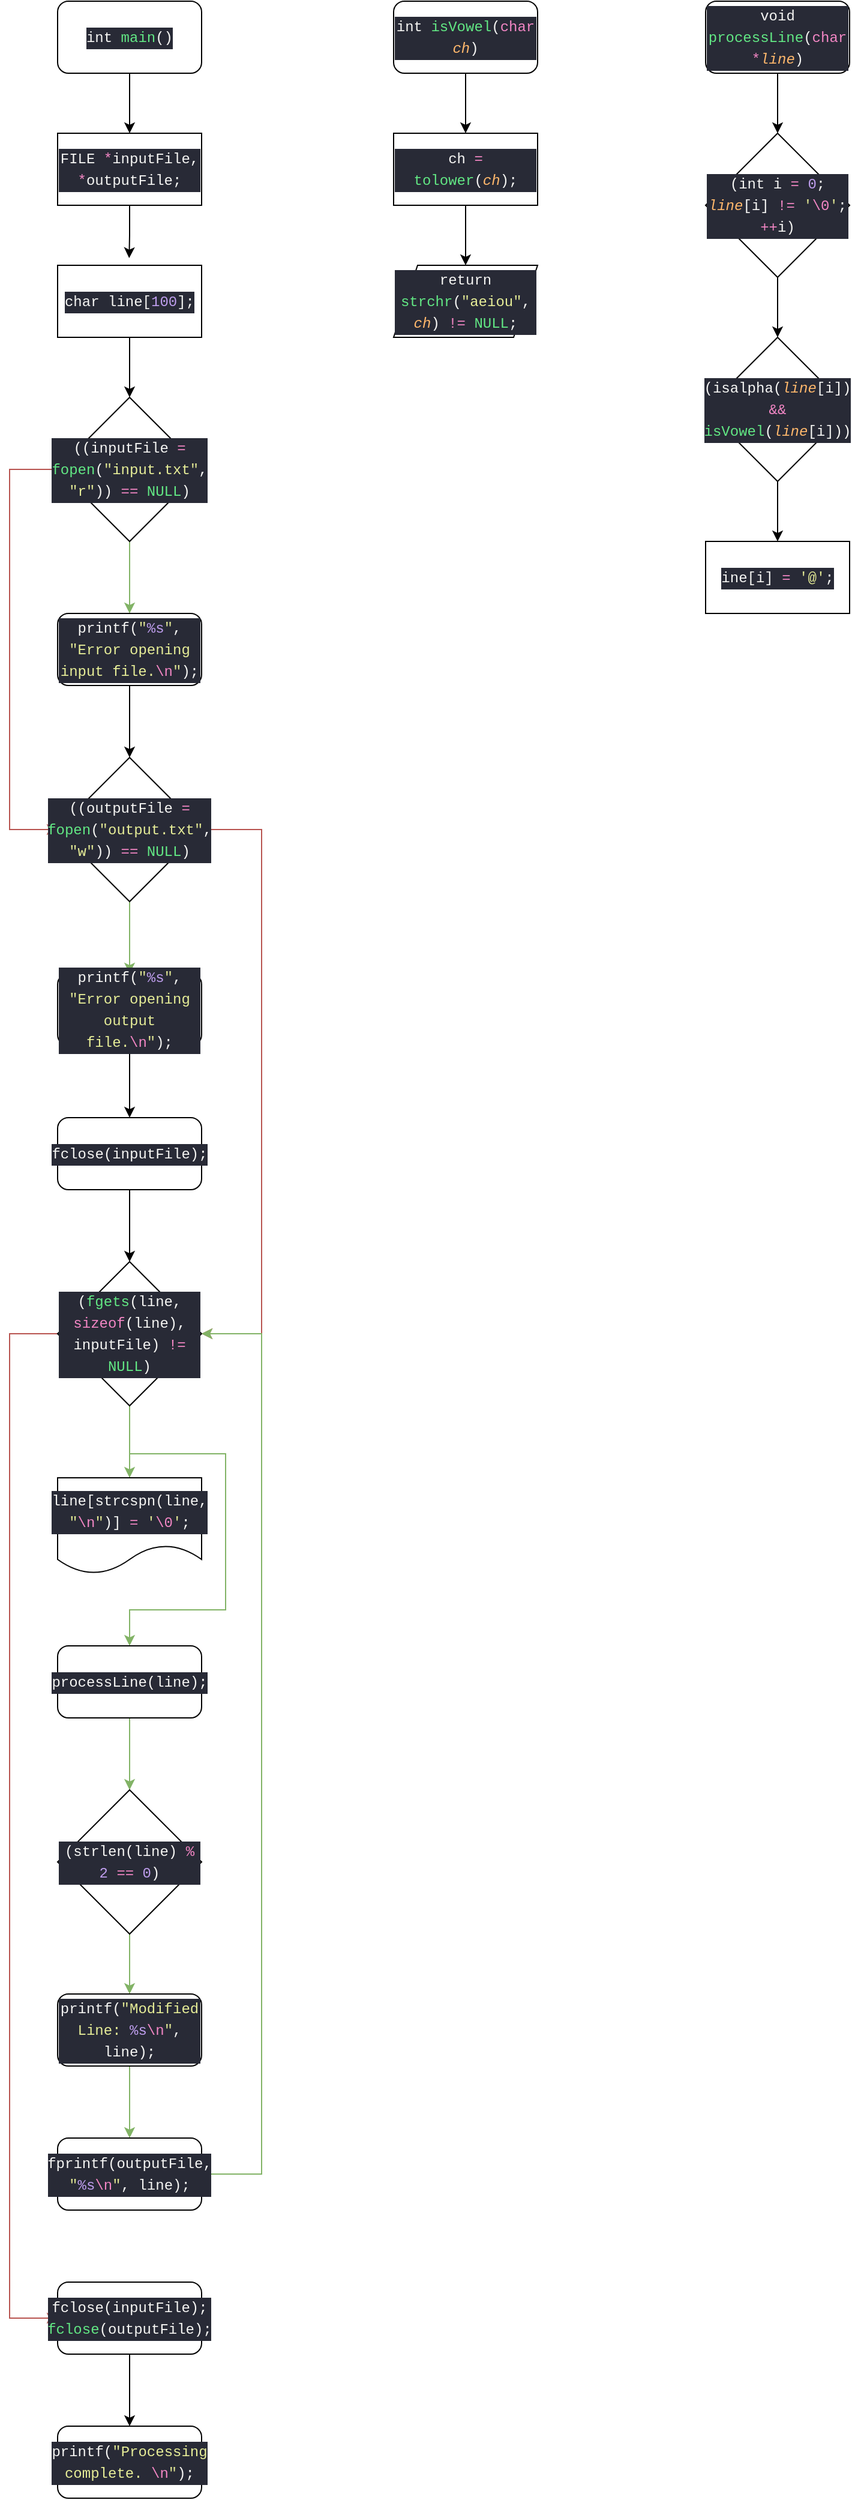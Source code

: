 <mxfile version="22.1.11" type="github">
  <diagram name="Page-1" id="LmZVH0HZA_JCahwHw8qR">
    <mxGraphModel dx="867" dy="579" grid="1" gridSize="10" guides="1" tooltips="1" connect="1" arrows="1" fold="1" page="1" pageScale="1" pageWidth="850" pageHeight="1100" math="0" shadow="0">
      <root>
        <mxCell id="0" />
        <mxCell id="1" parent="0" />
        <mxCell id="akcN_yiPSHRHWu52OyTJ-7" style="edgeStyle=orthogonalEdgeStyle;rounded=0;orthogonalLoop=1;jettySize=auto;html=1;exitX=0.5;exitY=1;exitDx=0;exitDy=0;entryX=0.5;entryY=0;entryDx=0;entryDy=0;" edge="1" parent="1" source="akcN_yiPSHRHWu52OyTJ-5" target="akcN_yiPSHRHWu52OyTJ-6">
          <mxGeometry relative="1" as="geometry" />
        </mxCell>
        <mxCell id="akcN_yiPSHRHWu52OyTJ-5" value="&lt;div style=&quot;color: rgb(246, 246, 244); background-color: rgb(40, 42, 54); font-family: Menlo, Monaco, &amp;quot;Courier New&amp;quot;, monospace; line-height: 18px;&quot;&gt;int &lt;span style=&quot;color: rgb(98, 232, 132);&quot;&gt;main&lt;/span&gt;()&lt;br&gt;&lt;/div&gt;" style="rounded=1;whiteSpace=wrap;html=1;" vertex="1" parent="1">
          <mxGeometry x="170" y="60" width="120" height="60" as="geometry" />
        </mxCell>
        <mxCell id="akcN_yiPSHRHWu52OyTJ-6" value="&lt;div style=&quot;color: rgb(246, 246, 244); background-color: rgb(40, 42, 54); font-family: Menlo, Monaco, &amp;quot;Courier New&amp;quot;, monospace; line-height: 18px;&quot;&gt;FILE &lt;span style=&quot;color: #f286c4;&quot;&gt;*&lt;/span&gt;inputFile, &lt;span style=&quot;color: #f286c4;&quot;&gt;*&lt;/span&gt;outputFile;&lt;/div&gt;" style="rounded=0;whiteSpace=wrap;html=1;" vertex="1" parent="1">
          <mxGeometry x="170" y="170" width="120" height="60" as="geometry" />
        </mxCell>
        <mxCell id="akcN_yiPSHRHWu52OyTJ-11" style="edgeStyle=orthogonalEdgeStyle;rounded=0;orthogonalLoop=1;jettySize=auto;html=1;exitX=0.5;exitY=1;exitDx=0;exitDy=0;entryX=0.5;entryY=0;entryDx=0;entryDy=0;" edge="1" parent="1" source="akcN_yiPSHRHWu52OyTJ-8" target="akcN_yiPSHRHWu52OyTJ-10">
          <mxGeometry relative="1" as="geometry" />
        </mxCell>
        <mxCell id="akcN_yiPSHRHWu52OyTJ-8" value="&lt;div style=&quot;color: rgb(246, 246, 244); background-color: rgb(40, 42, 54); font-family: Menlo, Monaco, &amp;quot;Courier New&amp;quot;, monospace; line-height: 18px;&quot;&gt;char line[&lt;span style=&quot;color: #bf9eee;&quot;&gt;100&lt;/span&gt;];&lt;/div&gt;" style="rounded=0;whiteSpace=wrap;html=1;" vertex="1" parent="1">
          <mxGeometry x="170" y="280" width="120" height="60" as="geometry" />
        </mxCell>
        <mxCell id="akcN_yiPSHRHWu52OyTJ-9" style="edgeStyle=orthogonalEdgeStyle;rounded=0;orthogonalLoop=1;jettySize=auto;html=1;exitX=0.5;exitY=1;exitDx=0;exitDy=0;entryX=0.497;entryY=-0.1;entryDx=0;entryDy=0;entryPerimeter=0;" edge="1" parent="1" source="akcN_yiPSHRHWu52OyTJ-6" target="akcN_yiPSHRHWu52OyTJ-8">
          <mxGeometry relative="1" as="geometry" />
        </mxCell>
        <mxCell id="akcN_yiPSHRHWu52OyTJ-13" style="edgeStyle=orthogonalEdgeStyle;rounded=0;orthogonalLoop=1;jettySize=auto;html=1;exitX=0.5;exitY=1;exitDx=0;exitDy=0;entryX=0.5;entryY=0;entryDx=0;entryDy=0;fillColor=#d5e8d4;strokeColor=#82b366;" edge="1" parent="1" source="akcN_yiPSHRHWu52OyTJ-10" target="akcN_yiPSHRHWu52OyTJ-12">
          <mxGeometry relative="1" as="geometry" />
        </mxCell>
        <mxCell id="akcN_yiPSHRHWu52OyTJ-17" style="edgeStyle=orthogonalEdgeStyle;rounded=0;orthogonalLoop=1;jettySize=auto;html=1;exitX=0;exitY=0.5;exitDx=0;exitDy=0;entryX=0;entryY=0.5;entryDx=0;entryDy=0;fillColor=#f8cecc;strokeColor=#b85450;" edge="1" parent="1" source="akcN_yiPSHRHWu52OyTJ-10" target="akcN_yiPSHRHWu52OyTJ-14">
          <mxGeometry relative="1" as="geometry">
            <Array as="points">
              <mxPoint x="130" y="450" />
              <mxPoint x="130" y="750" />
            </Array>
          </mxGeometry>
        </mxCell>
        <mxCell id="akcN_yiPSHRHWu52OyTJ-10" value="&lt;div style=&quot;color: rgb(246, 246, 244); background-color: rgb(40, 42, 54); font-family: Menlo, Monaco, &amp;quot;Courier New&amp;quot;, monospace; line-height: 18px;&quot;&gt;((inputFile &lt;span style=&quot;color: #f286c4;&quot;&gt;=&lt;/span&gt; &lt;span style=&quot;color: #62e884;&quot;&gt;fopen&lt;/span&gt;(&lt;span style=&quot;color: #dee492;&quot;&gt;&quot;&lt;/span&gt;&lt;span style=&quot;color: #e7ee98;&quot;&gt;input.txt&lt;/span&gt;&lt;span style=&quot;color: #dee492;&quot;&gt;&quot;&lt;/span&gt;, &lt;span style=&quot;color: #dee492;&quot;&gt;&quot;&lt;/span&gt;&lt;span style=&quot;color: #e7ee98;&quot;&gt;r&lt;/span&gt;&lt;span style=&quot;color: #dee492;&quot;&gt;&quot;&lt;/span&gt;)) &lt;span style=&quot;color: #f286c4;&quot;&gt;==&lt;/span&gt; &lt;span style=&quot;color: #62e884;&quot;&gt;NULL&lt;/span&gt;)&lt;/div&gt;" style="rhombus;whiteSpace=wrap;html=1;" vertex="1" parent="1">
          <mxGeometry x="170" y="390" width="120" height="120" as="geometry" />
        </mxCell>
        <mxCell id="akcN_yiPSHRHWu52OyTJ-16" style="edgeStyle=orthogonalEdgeStyle;rounded=0;orthogonalLoop=1;jettySize=auto;html=1;exitX=0.5;exitY=1;exitDx=0;exitDy=0;entryX=0.5;entryY=0;entryDx=0;entryDy=0;" edge="1" parent="1" source="akcN_yiPSHRHWu52OyTJ-12" target="akcN_yiPSHRHWu52OyTJ-14">
          <mxGeometry relative="1" as="geometry" />
        </mxCell>
        <mxCell id="akcN_yiPSHRHWu52OyTJ-12" value="&lt;div style=&quot;color: rgb(246, 246, 244); background-color: rgb(40, 42, 54); font-family: Menlo, Monaco, &amp;quot;Courier New&amp;quot;, monospace; line-height: 18px;&quot;&gt;printf(&lt;span style=&quot;color: #dee492;&quot;&gt;&quot;&lt;/span&gt;&lt;span style=&quot;color: #bf9eee;&quot;&gt;%s&lt;/span&gt;&lt;span style=&quot;color: #dee492;&quot;&gt;&quot;&lt;/span&gt;, &lt;span style=&quot;color: #dee492;&quot;&gt;&quot;&lt;/span&gt;&lt;span style=&quot;color: #e7ee98;&quot;&gt;Error opening input file.&lt;/span&gt;&lt;span style=&quot;color: #f286c4;&quot;&gt;\n&lt;/span&gt;&lt;span style=&quot;color: #dee492;&quot;&gt;&quot;&lt;/span&gt;);&lt;/div&gt;" style="rounded=1;whiteSpace=wrap;html=1;" vertex="1" parent="1">
          <mxGeometry x="170" y="570" width="120" height="60" as="geometry" />
        </mxCell>
        <mxCell id="akcN_yiPSHRHWu52OyTJ-19" style="edgeStyle=orthogonalEdgeStyle;rounded=0;orthogonalLoop=1;jettySize=auto;html=1;exitX=0.5;exitY=1;exitDx=0;exitDy=0;fillColor=#d5e8d4;strokeColor=#82b366;" edge="1" parent="1" source="akcN_yiPSHRHWu52OyTJ-14" target="akcN_yiPSHRHWu52OyTJ-18">
          <mxGeometry relative="1" as="geometry" />
        </mxCell>
        <mxCell id="akcN_yiPSHRHWu52OyTJ-24" style="edgeStyle=orthogonalEdgeStyle;rounded=0;orthogonalLoop=1;jettySize=auto;html=1;exitX=1;exitY=0.5;exitDx=0;exitDy=0;entryX=1;entryY=0.5;entryDx=0;entryDy=0;fillColor=#f8cecc;strokeColor=#b85450;" edge="1" parent="1" source="akcN_yiPSHRHWu52OyTJ-14" target="akcN_yiPSHRHWu52OyTJ-22">
          <mxGeometry relative="1" as="geometry">
            <Array as="points">
              <mxPoint x="340" y="750" />
              <mxPoint x="340" y="1170" />
            </Array>
          </mxGeometry>
        </mxCell>
        <mxCell id="akcN_yiPSHRHWu52OyTJ-14" value="&lt;div style=&quot;color: rgb(246, 246, 244); background-color: rgb(40, 42, 54); font-family: Menlo, Monaco, &amp;quot;Courier New&amp;quot;, monospace; line-height: 18px;&quot;&gt;((outputFile &lt;span style=&quot;color: #f286c4;&quot;&gt;=&lt;/span&gt; &lt;span style=&quot;color: #62e884;&quot;&gt;fopen&lt;/span&gt;(&lt;span style=&quot;color: #dee492;&quot;&gt;&quot;&lt;/span&gt;&lt;span style=&quot;color: #e7ee98;&quot;&gt;output.txt&lt;/span&gt;&lt;span style=&quot;color: #dee492;&quot;&gt;&quot;&lt;/span&gt;, &lt;span style=&quot;color: #dee492;&quot;&gt;&quot;&lt;/span&gt;&lt;span style=&quot;color: #e7ee98;&quot;&gt;w&lt;/span&gt;&lt;span style=&quot;color: #dee492;&quot;&gt;&quot;&lt;/span&gt;)) &lt;span style=&quot;color: #f286c4;&quot;&gt;==&lt;/span&gt; &lt;span style=&quot;color: #62e884;&quot;&gt;NULL&lt;/span&gt;)&lt;/div&gt;" style="rhombus;whiteSpace=wrap;html=1;" vertex="1" parent="1">
          <mxGeometry x="170" y="690" width="120" height="120" as="geometry" />
        </mxCell>
        <mxCell id="akcN_yiPSHRHWu52OyTJ-21" style="edgeStyle=orthogonalEdgeStyle;rounded=0;orthogonalLoop=1;jettySize=auto;html=1;exitX=0.5;exitY=1;exitDx=0;exitDy=0;entryX=0.5;entryY=0;entryDx=0;entryDy=0;" edge="1" parent="1" source="akcN_yiPSHRHWu52OyTJ-18" target="akcN_yiPSHRHWu52OyTJ-20">
          <mxGeometry relative="1" as="geometry" />
        </mxCell>
        <mxCell id="akcN_yiPSHRHWu52OyTJ-18" value="&lt;div style=&quot;color: rgb(246, 246, 244); background-color: rgb(40, 42, 54); font-family: Menlo, Monaco, &amp;quot;Courier New&amp;quot;, monospace; line-height: 18px;&quot;&gt;printf(&lt;span style=&quot;color: #dee492;&quot;&gt;&quot;&lt;/span&gt;&lt;span style=&quot;color: #bf9eee;&quot;&gt;%s&lt;/span&gt;&lt;span style=&quot;color: #dee492;&quot;&gt;&quot;&lt;/span&gt;, &lt;span style=&quot;color: #dee492;&quot;&gt;&quot;&lt;/span&gt;&lt;span style=&quot;color: #e7ee98;&quot;&gt;Error opening output file.&lt;/span&gt;&lt;span style=&quot;color: #f286c4;&quot;&gt;\n&lt;/span&gt;&lt;span style=&quot;color: #dee492;&quot;&gt;&quot;&lt;/span&gt;);&lt;/div&gt;" style="rounded=1;whiteSpace=wrap;html=1;" vertex="1" parent="1">
          <mxGeometry x="170" y="870" width="120" height="60" as="geometry" />
        </mxCell>
        <mxCell id="akcN_yiPSHRHWu52OyTJ-23" style="edgeStyle=orthogonalEdgeStyle;rounded=0;orthogonalLoop=1;jettySize=auto;html=1;exitX=0.5;exitY=1;exitDx=0;exitDy=0;entryX=0.5;entryY=0;entryDx=0;entryDy=0;" edge="1" parent="1" source="akcN_yiPSHRHWu52OyTJ-20" target="akcN_yiPSHRHWu52OyTJ-22">
          <mxGeometry relative="1" as="geometry" />
        </mxCell>
        <mxCell id="akcN_yiPSHRHWu52OyTJ-20" value="&lt;div style=&quot;color: rgb(246, 246, 244); background-color: rgb(40, 42, 54); font-family: Menlo, Monaco, &amp;quot;Courier New&amp;quot;, monospace; line-height: 18px;&quot;&gt;fclose(inputFile);&lt;/div&gt;" style="rounded=1;whiteSpace=wrap;html=1;" vertex="1" parent="1">
          <mxGeometry x="170" y="990" width="120" height="60" as="geometry" />
        </mxCell>
        <mxCell id="akcN_yiPSHRHWu52OyTJ-27" style="edgeStyle=orthogonalEdgeStyle;rounded=0;orthogonalLoop=1;jettySize=auto;html=1;exitX=0.5;exitY=1;exitDx=0;exitDy=0;fillColor=#d5e8d4;strokeColor=#82b366;" edge="1" parent="1" source="akcN_yiPSHRHWu52OyTJ-22" target="akcN_yiPSHRHWu52OyTJ-26">
          <mxGeometry relative="1" as="geometry" />
        </mxCell>
        <mxCell id="akcN_yiPSHRHWu52OyTJ-40" style="edgeStyle=orthogonalEdgeStyle;rounded=0;orthogonalLoop=1;jettySize=auto;html=1;exitX=0;exitY=0.5;exitDx=0;exitDy=0;entryX=0;entryY=0.5;entryDx=0;entryDy=0;fillColor=#f8cecc;strokeColor=#b85450;" edge="1" parent="1" source="akcN_yiPSHRHWu52OyTJ-22" target="akcN_yiPSHRHWu52OyTJ-37">
          <mxGeometry relative="1" as="geometry">
            <Array as="points">
              <mxPoint x="130" y="1170" />
              <mxPoint x="130" y="1990" />
            </Array>
          </mxGeometry>
        </mxCell>
        <mxCell id="akcN_yiPSHRHWu52OyTJ-22" value="&lt;div style=&quot;color: rgb(246, 246, 244); background-color: rgb(40, 42, 54); font-family: Menlo, Monaco, &amp;quot;Courier New&amp;quot;, monospace; line-height: 18px;&quot;&gt;(&lt;span style=&quot;color: #62e884;&quot;&gt;fgets&lt;/span&gt;(line, &lt;span style=&quot;color: #f286c4;&quot;&gt;sizeof&lt;/span&gt;(line), inputFile) &lt;span style=&quot;color: #f286c4;&quot;&gt;!=&lt;/span&gt; &lt;span style=&quot;color: #62e884;&quot;&gt;NULL&lt;/span&gt;)&lt;/div&gt;" style="rhombus;whiteSpace=wrap;html=1;" vertex="1" parent="1">
          <mxGeometry x="170" y="1110" width="120" height="120" as="geometry" />
        </mxCell>
        <mxCell id="akcN_yiPSHRHWu52OyTJ-29" style="edgeStyle=orthogonalEdgeStyle;rounded=0;orthogonalLoop=1;jettySize=auto;html=1;exitX=0.5;exitY=0;exitDx=0;exitDy=0;entryX=0.5;entryY=0;entryDx=0;entryDy=0;fillColor=#d5e8d4;strokeColor=#82b366;" edge="1" parent="1" source="akcN_yiPSHRHWu52OyTJ-26" target="akcN_yiPSHRHWu52OyTJ-28">
          <mxGeometry relative="1" as="geometry" />
        </mxCell>
        <mxCell id="akcN_yiPSHRHWu52OyTJ-26" value="&lt;div style=&quot;color: rgb(246, 246, 244); background-color: rgb(40, 42, 54); font-family: Menlo, Monaco, &amp;quot;Courier New&amp;quot;, monospace; line-height: 18px;&quot;&gt;line[strcspn(line, &lt;span style=&quot;color: #dee492;&quot;&gt;&quot;&lt;/span&gt;&lt;span style=&quot;color: #f286c4;&quot;&gt;\n&lt;/span&gt;&lt;span style=&quot;color: #dee492;&quot;&gt;&quot;&lt;/span&gt;)] &lt;span style=&quot;color: #f286c4;&quot;&gt;=&lt;/span&gt; &lt;span style=&quot;color: #dee492;&quot;&gt;&#39;&lt;/span&gt;&lt;span style=&quot;color: #f286c4;&quot;&gt;\0&lt;/span&gt;&lt;span style=&quot;color: #dee492;&quot;&gt;&#39;&lt;/span&gt;;&lt;/div&gt;" style="shape=document;whiteSpace=wrap;html=1;boundedLbl=1;" vertex="1" parent="1">
          <mxGeometry x="170" y="1290" width="120" height="80" as="geometry" />
        </mxCell>
        <mxCell id="akcN_yiPSHRHWu52OyTJ-31" style="edgeStyle=orthogonalEdgeStyle;rounded=0;orthogonalLoop=1;jettySize=auto;html=1;exitX=0.5;exitY=1;exitDx=0;exitDy=0;entryX=0.5;entryY=0;entryDx=0;entryDy=0;fillColor=#d5e8d4;strokeColor=#82b366;" edge="1" parent="1" source="akcN_yiPSHRHWu52OyTJ-28" target="akcN_yiPSHRHWu52OyTJ-30">
          <mxGeometry relative="1" as="geometry" />
        </mxCell>
        <mxCell id="akcN_yiPSHRHWu52OyTJ-28" value="&lt;div style=&quot;color: rgb(246, 246, 244); background-color: rgb(40, 42, 54); font-family: Menlo, Monaco, &amp;quot;Courier New&amp;quot;, monospace; line-height: 18px;&quot;&gt;processLine(line);&lt;/div&gt;" style="rounded=1;whiteSpace=wrap;html=1;" vertex="1" parent="1">
          <mxGeometry x="170" y="1430" width="120" height="60" as="geometry" />
        </mxCell>
        <mxCell id="akcN_yiPSHRHWu52OyTJ-33" style="edgeStyle=orthogonalEdgeStyle;rounded=0;orthogonalLoop=1;jettySize=auto;html=1;exitX=0.5;exitY=1;exitDx=0;exitDy=0;entryX=0.5;entryY=0;entryDx=0;entryDy=0;fillColor=#d5e8d4;strokeColor=#82b366;" edge="1" parent="1" source="akcN_yiPSHRHWu52OyTJ-30" target="akcN_yiPSHRHWu52OyTJ-32">
          <mxGeometry relative="1" as="geometry" />
        </mxCell>
        <mxCell id="akcN_yiPSHRHWu52OyTJ-30" value="&lt;div style=&quot;color: rgb(246, 246, 244); background-color: rgb(40, 42, 54); font-family: Menlo, Monaco, &amp;quot;Courier New&amp;quot;, monospace; line-height: 18px;&quot;&gt;(strlen(line) &lt;span style=&quot;color: #f286c4;&quot;&gt;%&lt;/span&gt; &lt;span style=&quot;color: #bf9eee;&quot;&gt;2&lt;/span&gt; &lt;span style=&quot;color: #f286c4;&quot;&gt;==&lt;/span&gt; &lt;span style=&quot;color: #bf9eee;&quot;&gt;0&lt;/span&gt;)&lt;/div&gt;" style="rhombus;whiteSpace=wrap;html=1;" vertex="1" parent="1">
          <mxGeometry x="170" y="1550" width="120" height="120" as="geometry" />
        </mxCell>
        <mxCell id="akcN_yiPSHRHWu52OyTJ-35" style="edgeStyle=orthogonalEdgeStyle;rounded=0;orthogonalLoop=1;jettySize=auto;html=1;exitX=0.5;exitY=1;exitDx=0;exitDy=0;fillColor=#d5e8d4;strokeColor=#82b366;" edge="1" parent="1" source="akcN_yiPSHRHWu52OyTJ-32" target="akcN_yiPSHRHWu52OyTJ-34">
          <mxGeometry relative="1" as="geometry" />
        </mxCell>
        <mxCell id="akcN_yiPSHRHWu52OyTJ-32" value="&lt;div style=&quot;color: rgb(246, 246, 244); background-color: rgb(40, 42, 54); font-family: Menlo, Monaco, &amp;quot;Courier New&amp;quot;, monospace; line-height: 18px;&quot;&gt;&lt;div style=&quot;line-height: 18px;&quot;&gt;printf(&lt;span style=&quot;color: #dee492;&quot;&gt;&quot;&lt;/span&gt;&lt;span style=&quot;color: #e7ee98;&quot;&gt;Modified Line: &lt;/span&gt;&lt;span style=&quot;color: #bf9eee;&quot;&gt;%s&lt;/span&gt;&lt;span style=&quot;color: #f286c4;&quot;&gt;\n&lt;/span&gt;&lt;span style=&quot;color: #dee492;&quot;&gt;&quot;&lt;/span&gt;, line);&lt;/div&gt;&lt;/div&gt;" style="rounded=1;whiteSpace=wrap;html=1;" vertex="1" parent="1">
          <mxGeometry x="170" y="1720" width="120" height="60" as="geometry" />
        </mxCell>
        <mxCell id="akcN_yiPSHRHWu52OyTJ-36" style="edgeStyle=orthogonalEdgeStyle;rounded=0;orthogonalLoop=1;jettySize=auto;html=1;exitX=1;exitY=0.5;exitDx=0;exitDy=0;entryX=1;entryY=0.5;entryDx=0;entryDy=0;fillColor=#d5e8d4;strokeColor=#82b366;" edge="1" parent="1" source="akcN_yiPSHRHWu52OyTJ-34" target="akcN_yiPSHRHWu52OyTJ-22">
          <mxGeometry relative="1" as="geometry">
            <Array as="points">
              <mxPoint x="340" y="1870" />
              <mxPoint x="340" y="1170" />
            </Array>
          </mxGeometry>
        </mxCell>
        <mxCell id="akcN_yiPSHRHWu52OyTJ-34" value="&lt;div style=&quot;color: rgb(246, 246, 244); background-color: rgb(40, 42, 54); font-family: Menlo, Monaco, &amp;quot;Courier New&amp;quot;, monospace; line-height: 18px;&quot;&gt;fprintf(outputFile, &lt;span style=&quot;color: #dee492;&quot;&gt;&quot;&lt;/span&gt;&lt;span style=&quot;color: #bf9eee;&quot;&gt;%s&lt;/span&gt;&lt;span style=&quot;color: #f286c4;&quot;&gt;\n&lt;/span&gt;&lt;span style=&quot;color: #dee492;&quot;&gt;&quot;&lt;/span&gt;, line);&lt;/div&gt;" style="rounded=1;whiteSpace=wrap;html=1;" vertex="1" parent="1">
          <mxGeometry x="170" y="1840" width="120" height="60" as="geometry" />
        </mxCell>
        <mxCell id="akcN_yiPSHRHWu52OyTJ-42" style="edgeStyle=orthogonalEdgeStyle;rounded=0;orthogonalLoop=1;jettySize=auto;html=1;exitX=0.5;exitY=1;exitDx=0;exitDy=0;entryX=0.5;entryY=0;entryDx=0;entryDy=0;" edge="1" parent="1" source="akcN_yiPSHRHWu52OyTJ-37" target="akcN_yiPSHRHWu52OyTJ-41">
          <mxGeometry relative="1" as="geometry" />
        </mxCell>
        <mxCell id="akcN_yiPSHRHWu52OyTJ-37" value="&lt;div style=&quot;color: rgb(246, 246, 244); background-color: rgb(40, 42, 54); font-family: Menlo, Monaco, &amp;quot;Courier New&amp;quot;, monospace; line-height: 18px;&quot;&gt;&lt;div&gt;fclose(inputFile);&lt;/div&gt;&lt;div&gt;    &lt;span style=&quot;color: #62e884;&quot;&gt;fclose&lt;/span&gt;(outputFile);&lt;/div&gt;&lt;/div&gt;" style="rounded=1;whiteSpace=wrap;html=1;" vertex="1" parent="1">
          <mxGeometry x="170" y="1960" width="120" height="60" as="geometry" />
        </mxCell>
        <mxCell id="akcN_yiPSHRHWu52OyTJ-41" value="&lt;div style=&quot;color: rgb(246, 246, 244); background-color: rgb(40, 42, 54); font-family: Menlo, Monaco, &amp;quot;Courier New&amp;quot;, monospace; line-height: 18px;&quot;&gt;printf(&lt;span style=&quot;color: #dee492;&quot;&gt;&quot;&lt;/span&gt;&lt;span style=&quot;color: #e7ee98;&quot;&gt;Processing complete. &lt;/span&gt;&lt;span style=&quot;color: #f286c4;&quot;&gt;\n&lt;/span&gt;&lt;span style=&quot;color: #dee492;&quot;&gt;&quot;&lt;/span&gt;);&lt;/div&gt;" style="rounded=1;whiteSpace=wrap;html=1;" vertex="1" parent="1">
          <mxGeometry x="170" y="2080" width="120" height="60" as="geometry" />
        </mxCell>
        <mxCell id="akcN_yiPSHRHWu52OyTJ-45" style="edgeStyle=orthogonalEdgeStyle;rounded=0;orthogonalLoop=1;jettySize=auto;html=1;exitX=0.5;exitY=1;exitDx=0;exitDy=0;entryX=0.5;entryY=0;entryDx=0;entryDy=0;" edge="1" parent="1" source="akcN_yiPSHRHWu52OyTJ-43" target="akcN_yiPSHRHWu52OyTJ-44">
          <mxGeometry relative="1" as="geometry" />
        </mxCell>
        <mxCell id="akcN_yiPSHRHWu52OyTJ-43" value="&lt;div style=&quot;color: rgb(246, 246, 244); background-color: rgb(40, 42, 54); font-family: Menlo, Monaco, &amp;quot;Courier New&amp;quot;, monospace; line-height: 18px;&quot;&gt;int &lt;span style=&quot;color: #62e884;&quot;&gt;isVowel&lt;/span&gt;(&lt;span style=&quot;color: #f286c4;&quot;&gt;char&lt;/span&gt; &lt;span style=&quot;color: #ffb86c;font-style: italic;&quot;&gt;ch&lt;/span&gt;)&lt;/div&gt;" style="rounded=1;whiteSpace=wrap;html=1;" vertex="1" parent="1">
          <mxGeometry x="450" y="60" width="120" height="60" as="geometry" />
        </mxCell>
        <mxCell id="akcN_yiPSHRHWu52OyTJ-49" style="edgeStyle=orthogonalEdgeStyle;rounded=0;orthogonalLoop=1;jettySize=auto;html=1;exitX=0.5;exitY=1;exitDx=0;exitDy=0;entryX=0.5;entryY=0;entryDx=0;entryDy=0;" edge="1" parent="1" source="akcN_yiPSHRHWu52OyTJ-44" target="akcN_yiPSHRHWu52OyTJ-46">
          <mxGeometry relative="1" as="geometry" />
        </mxCell>
        <mxCell id="akcN_yiPSHRHWu52OyTJ-44" value="&lt;div style=&quot;color: rgb(246, 246, 244); background-color: rgb(40, 42, 54); font-family: Menlo, Monaco, &amp;quot;Courier New&amp;quot;, monospace; line-height: 18px;&quot;&gt;ch &lt;span style=&quot;color: #f286c4;&quot;&gt;=&lt;/span&gt; &lt;span style=&quot;color: #62e884;&quot;&gt;tolower&lt;/span&gt;(&lt;span style=&quot;color: #ffb86c;font-style: italic;&quot;&gt;ch&lt;/span&gt;);&lt;/div&gt;" style="rounded=0;whiteSpace=wrap;html=1;" vertex="1" parent="1">
          <mxGeometry x="450" y="170" width="120" height="60" as="geometry" />
        </mxCell>
        <mxCell id="akcN_yiPSHRHWu52OyTJ-46" value="&lt;div style=&quot;color: rgb(246, 246, 244); background-color: rgb(40, 42, 54); font-family: Menlo, Monaco, &amp;quot;Courier New&amp;quot;, monospace; line-height: 18px;&quot;&gt;return &lt;span style=&quot;color: #62e884;&quot;&gt;strchr&lt;/span&gt;(&lt;span style=&quot;color: #dee492;&quot;&gt;&quot;&lt;/span&gt;&lt;span style=&quot;color: #e7ee98;&quot;&gt;aeiou&lt;/span&gt;&lt;span style=&quot;color: #dee492;&quot;&gt;&quot;&lt;/span&gt;, &lt;span style=&quot;color: #ffb86c;font-style: italic;&quot;&gt;ch&lt;/span&gt;) &lt;span style=&quot;color: #f286c4;&quot;&gt;!=&lt;/span&gt; &lt;span style=&quot;color: #62e884;&quot;&gt;NULL&lt;/span&gt;;&lt;/div&gt;" style="shape=parallelogram;perimeter=parallelogramPerimeter;whiteSpace=wrap;html=1;fixedSize=1;" vertex="1" parent="1">
          <mxGeometry x="450" y="280" width="120" height="60" as="geometry" />
        </mxCell>
        <mxCell id="akcN_yiPSHRHWu52OyTJ-52" style="edgeStyle=orthogonalEdgeStyle;rounded=0;orthogonalLoop=1;jettySize=auto;html=1;exitX=0.5;exitY=1;exitDx=0;exitDy=0;entryX=0.5;entryY=0;entryDx=0;entryDy=0;" edge="1" parent="1" source="akcN_yiPSHRHWu52OyTJ-50" target="akcN_yiPSHRHWu52OyTJ-51">
          <mxGeometry relative="1" as="geometry" />
        </mxCell>
        <mxCell id="akcN_yiPSHRHWu52OyTJ-50" value="&lt;div style=&quot;color: rgb(246, 246, 244); background-color: rgb(40, 42, 54); font-family: Menlo, Monaco, &amp;quot;Courier New&amp;quot;, monospace; line-height: 18px;&quot;&gt;void &lt;span style=&quot;color: #62e884;&quot;&gt;processLine&lt;/span&gt;(&lt;span style=&quot;color: #f286c4;&quot;&gt;char&lt;/span&gt; &lt;span style=&quot;color: #f286c4;&quot;&gt;*&lt;/span&gt;&lt;span style=&quot;color: #ffb86c;font-style: italic;&quot;&gt;line&lt;/span&gt;)&lt;/div&gt;" style="rounded=1;whiteSpace=wrap;html=1;" vertex="1" parent="1">
          <mxGeometry x="710" y="60" width="120" height="60" as="geometry" />
        </mxCell>
        <mxCell id="akcN_yiPSHRHWu52OyTJ-54" style="edgeStyle=orthogonalEdgeStyle;rounded=0;orthogonalLoop=1;jettySize=auto;html=1;exitX=0.5;exitY=1;exitDx=0;exitDy=0;entryX=0.5;entryY=0;entryDx=0;entryDy=0;" edge="1" parent="1" source="akcN_yiPSHRHWu52OyTJ-51" target="akcN_yiPSHRHWu52OyTJ-53">
          <mxGeometry relative="1" as="geometry" />
        </mxCell>
        <mxCell id="akcN_yiPSHRHWu52OyTJ-51" value="&lt;div style=&quot;color: rgb(246, 246, 244); background-color: rgb(40, 42, 54); font-family: Menlo, Monaco, &amp;quot;Courier New&amp;quot;, monospace; line-height: 18px;&quot;&gt;(int i &lt;span style=&quot;color: #f286c4;&quot;&gt;=&lt;/span&gt; &lt;span style=&quot;color: #bf9eee;&quot;&gt;0&lt;/span&gt;; &lt;span style=&quot;color: #ffb86c;font-style: italic;&quot;&gt;line&lt;/span&gt;[i] &lt;span style=&quot;color: #f286c4;&quot;&gt;!=&lt;/span&gt; &lt;span style=&quot;color: #dee492;&quot;&gt;&#39;&lt;/span&gt;&lt;span style=&quot;color: #f286c4;&quot;&gt;\0&lt;/span&gt;&lt;span style=&quot;color: #dee492;&quot;&gt;&#39;&lt;/span&gt;; &lt;span style=&quot;color: #f286c4;&quot;&gt;++&lt;/span&gt;i)&lt;/div&gt;" style="rhombus;whiteSpace=wrap;html=1;" vertex="1" parent="1">
          <mxGeometry x="710" y="170" width="120" height="120" as="geometry" />
        </mxCell>
        <mxCell id="akcN_yiPSHRHWu52OyTJ-57" style="edgeStyle=orthogonalEdgeStyle;rounded=0;orthogonalLoop=1;jettySize=auto;html=1;exitX=0.5;exitY=1;exitDx=0;exitDy=0;" edge="1" parent="1" source="akcN_yiPSHRHWu52OyTJ-53" target="akcN_yiPSHRHWu52OyTJ-56">
          <mxGeometry relative="1" as="geometry" />
        </mxCell>
        <mxCell id="akcN_yiPSHRHWu52OyTJ-53" value="&lt;div style=&quot;color: rgb(246, 246, 244); background-color: rgb(40, 42, 54); font-family: Menlo, Monaco, &amp;quot;Courier New&amp;quot;, monospace; line-height: 18px;&quot;&gt;(isalpha(&lt;span style=&quot;color: #ffb86c;font-style: italic;&quot;&gt;line&lt;/span&gt;[i]) &lt;span style=&quot;color: #f286c4;&quot;&gt;&amp;amp;&amp;amp;&lt;/span&gt; &lt;span style=&quot;color: #62e884;&quot;&gt;isVowel&lt;/span&gt;(&lt;span style=&quot;color: #ffb86c;font-style: italic;&quot;&gt;line&lt;/span&gt;[i]))&lt;/div&gt;" style="rhombus;whiteSpace=wrap;html=1;" vertex="1" parent="1">
          <mxGeometry x="710" y="340" width="120" height="120" as="geometry" />
        </mxCell>
        <mxCell id="akcN_yiPSHRHWu52OyTJ-56" value="&lt;div style=&quot;color: rgb(246, 246, 244); background-color: rgb(40, 42, 54); font-family: Menlo, Monaco, &amp;quot;Courier New&amp;quot;, monospace; line-height: 18px;&quot;&gt;ine[i] &lt;span style=&quot;color: #f286c4;&quot;&gt;=&lt;/span&gt; &lt;span style=&quot;color: #dee492;&quot;&gt;&#39;&lt;/span&gt;&lt;span style=&quot;color: #e7ee98;&quot;&gt;@&lt;/span&gt;&lt;span style=&quot;color: #dee492;&quot;&gt;&#39;&lt;/span&gt;;&lt;/div&gt;" style="rounded=0;whiteSpace=wrap;html=1;" vertex="1" parent="1">
          <mxGeometry x="710" y="510" width="120" height="60" as="geometry" />
        </mxCell>
      </root>
    </mxGraphModel>
  </diagram>
</mxfile>
